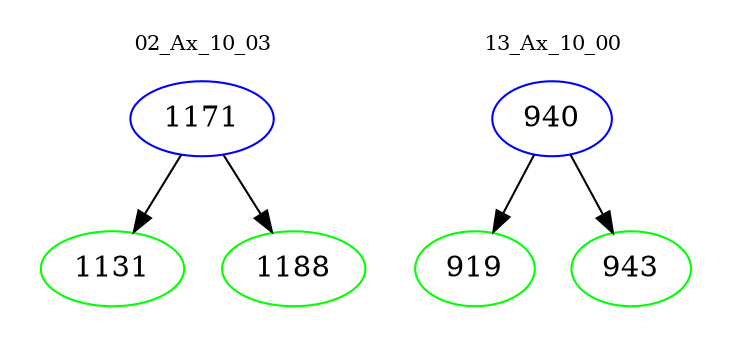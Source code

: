 digraph{
subgraph cluster_0 {
color = white
label = "02_Ax_10_03";
fontsize=10;
T0_1171 [label="1171", color="blue"]
T0_1171 -> T0_1131 [color="black"]
T0_1131 [label="1131", color="green"]
T0_1171 -> T0_1188 [color="black"]
T0_1188 [label="1188", color="green"]
}
subgraph cluster_1 {
color = white
label = "13_Ax_10_00";
fontsize=10;
T1_940 [label="940", color="blue"]
T1_940 -> T1_919 [color="black"]
T1_919 [label="919", color="green"]
T1_940 -> T1_943 [color="black"]
T1_943 [label="943", color="green"]
}
}
